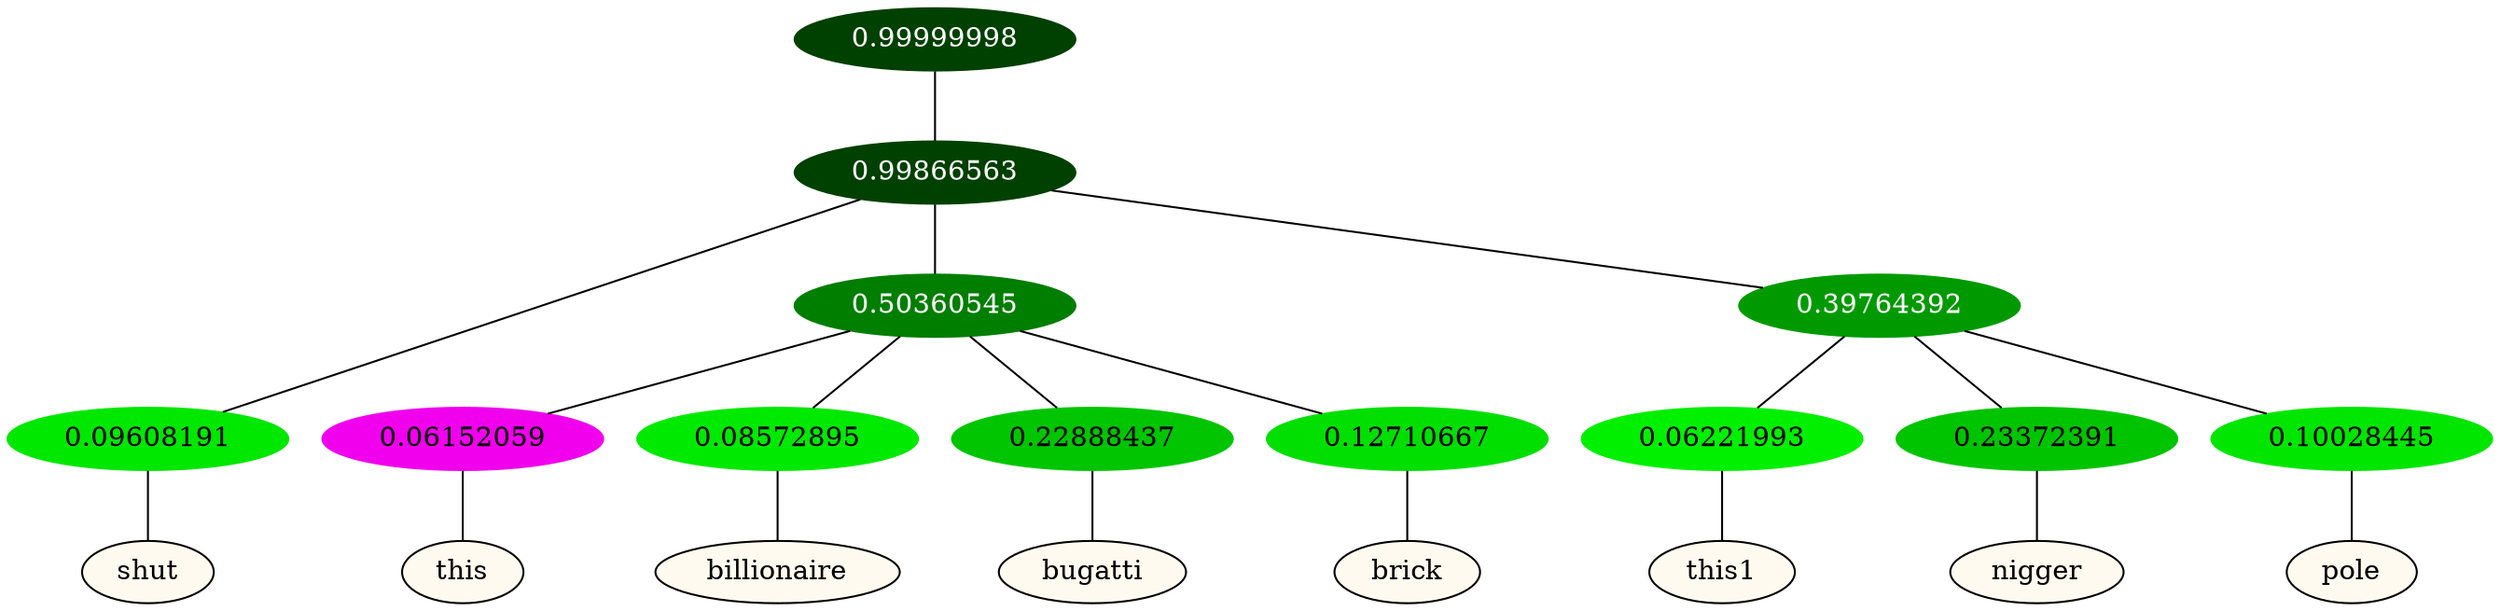 graph {
	node [format=png height=0.15 nodesep=0.001 ordering=out overlap=prism overlap_scaling=0.01 ranksep=0.001 ratio=0.2 style=filled width=0.15]
	{
		rank=same
		a_w_2 [label=shut color=black fillcolor=floralwhite style="filled,solid"]
		a_w_5 [label=this color=black fillcolor=floralwhite style="filled,solid"]
		a_w_6 [label=billionaire color=black fillcolor=floralwhite style="filled,solid"]
		a_w_7 [label=bugatti color=black fillcolor=floralwhite style="filled,solid"]
		a_w_8 [label=brick color=black fillcolor=floralwhite style="filled,solid"]
		a_w_9 [label=this1 color=black fillcolor=floralwhite style="filled,solid"]
		a_w_10 [label=nigger color=black fillcolor=floralwhite style="filled,solid"]
		a_w_11 [label=pole color=black fillcolor=floralwhite style="filled,solid"]
	}
	a_n_2 -- a_w_2
	a_n_5 -- a_w_5
	a_n_6 -- a_w_6
	a_n_7 -- a_w_7
	a_n_8 -- a_w_8
	a_n_9 -- a_w_9
	a_n_10 -- a_w_10
	a_n_11 -- a_w_11
	{
		rank=same
		a_n_2 [label=0.09608191 color="0.334 1.000 0.904" fontcolor=black]
		a_n_5 [label=0.06152059 color="0.835 1.000 0.938" fontcolor=black]
		a_n_6 [label=0.08572895 color="0.334 1.000 0.914" fontcolor=black]
		a_n_7 [label=0.22888437 color="0.334 1.000 0.771" fontcolor=black]
		a_n_8 [label=0.12710667 color="0.334 1.000 0.873" fontcolor=black]
		a_n_9 [label=0.06221993 color="0.334 1.000 0.938" fontcolor=black]
		a_n_10 [label=0.23372391 color="0.334 1.000 0.766" fontcolor=black]
		a_n_11 [label=0.10028445 color="0.334 1.000 0.900" fontcolor=black]
	}
	a_n_0 [label=0.99999998 color="0.334 1.000 0.250" fontcolor=grey99]
	a_n_1 [label=0.99866563 color="0.334 1.000 0.250" fontcolor=grey99]
	a_n_0 -- a_n_1
	a_n_1 -- a_n_2
	a_n_3 [label=0.50360545 color="0.334 1.000 0.496" fontcolor=grey99]
	a_n_1 -- a_n_3
	a_n_4 [label=0.39764392 color="0.334 1.000 0.602" fontcolor=grey99]
	a_n_1 -- a_n_4
	a_n_3 -- a_n_5
	a_n_3 -- a_n_6
	a_n_3 -- a_n_7
	a_n_3 -- a_n_8
	a_n_4 -- a_n_9
	a_n_4 -- a_n_10
	a_n_4 -- a_n_11
}
